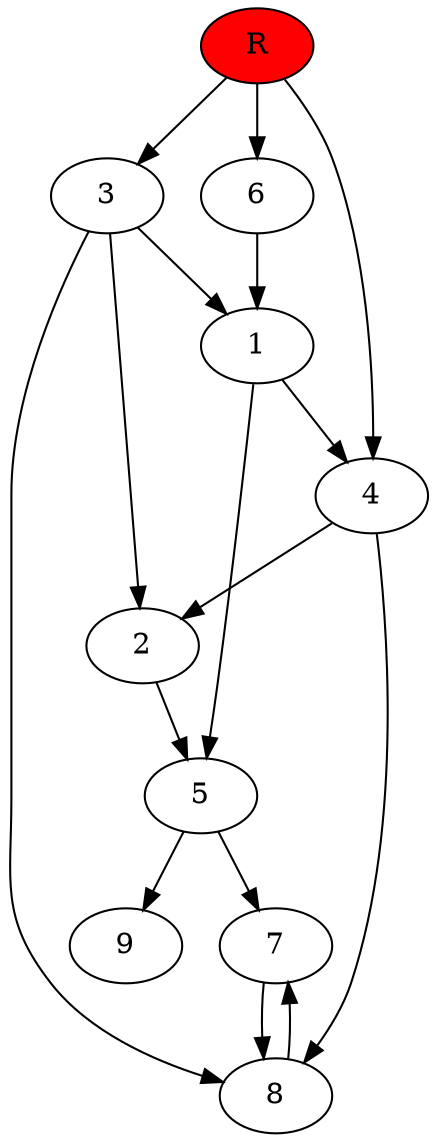 digraph prb4666 {
	1
	2
	3
	4
	5
	6
	7
	8
	R [fillcolor="#ff0000" style=filled]
	1 -> 4
	1 -> 5
	2 -> 5
	3 -> 1
	3 -> 2
	3 -> 8
	4 -> 2
	4 -> 8
	5 -> 7
	5 -> 9
	6 -> 1
	7 -> 8
	8 -> 7
	R -> 3
	R -> 4
	R -> 6
}
